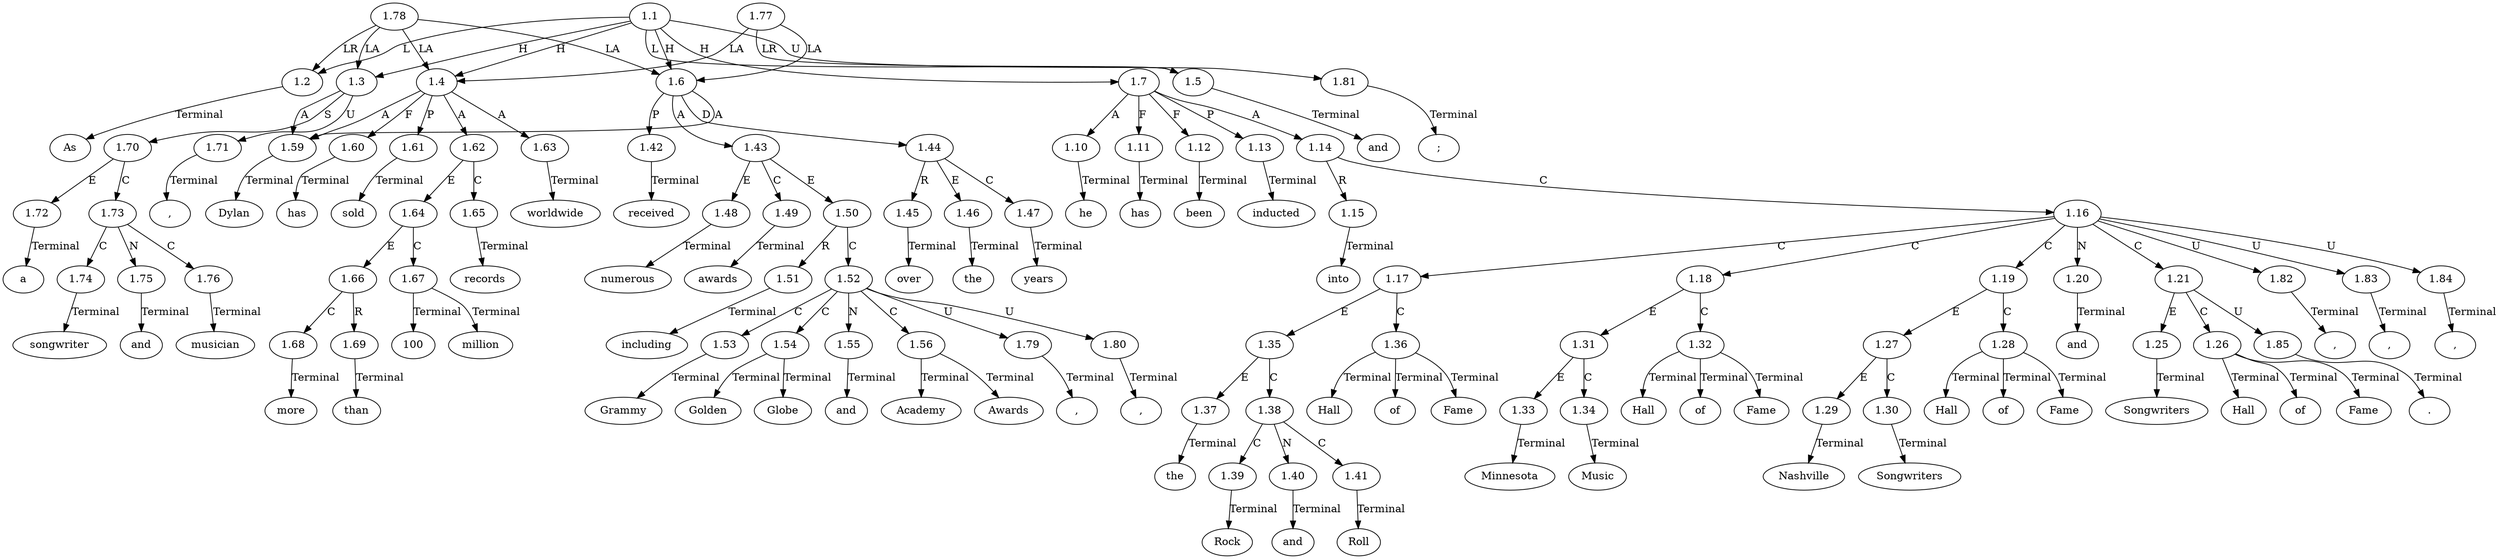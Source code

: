// Graph
digraph {
	0.1 [label=As ordering=out]
	0.10 [label=more ordering=out]
	0.11 [label=than ordering=out]
	0.12 [label=100 ordering=out]
	0.13 [label=million ordering=out]
	0.14 [label=records ordering=out]
	0.15 [label=worldwide ordering=out]
	0.16 [label=and ordering=out]
	0.17 [label=received ordering=out]
	0.18 [label=numerous ordering=out]
	0.19 [label=awards ordering=out]
	0.2 [label=a ordering=out]
	0.20 [label=over ordering=out]
	0.21 [label=the ordering=out]
	0.22 [label=years ordering=out]
	0.23 [label=including ordering=out]
	0.24 [label=Grammy ordering=out]
	0.25 [label="," ordering=out]
	0.26 [label=Golden ordering=out]
	0.27 [label=Globe ordering=out]
	0.28 [label="," ordering=out]
	0.29 [label=and ordering=out]
	0.3 [label=songwriter ordering=out]
	0.30 [label=Academy ordering=out]
	0.31 [label=Awards ordering=out]
	0.32 [label=";" ordering=out]
	0.33 [label=he ordering=out]
	0.34 [label=has ordering=out]
	0.35 [label=been ordering=out]
	0.36 [label=inducted ordering=out]
	0.37 [label=into ordering=out]
	0.38 [label=the ordering=out]
	0.39 [label=Rock ordering=out]
	0.4 [label=and ordering=out]
	0.40 [label=and ordering=out]
	0.41 [label=Roll ordering=out]
	0.42 [label=Hall ordering=out]
	0.43 [label=of ordering=out]
	0.44 [label=Fame ordering=out]
	0.45 [label="," ordering=out]
	0.46 [label=Minnesota ordering=out]
	0.47 [label=Music ordering=out]
	0.48 [label=Hall ordering=out]
	0.49 [label=of ordering=out]
	0.5 [label=musician ordering=out]
	0.50 [label=Fame ordering=out]
	0.51 [label="," ordering=out]
	0.52 [label=Nashville ordering=out]
	0.53 [label=Songwriters ordering=out]
	0.54 [label=Hall ordering=out]
	0.55 [label=of ordering=out]
	0.56 [label=Fame ordering=out]
	0.57 [label="," ordering=out]
	0.58 [label=and ordering=out]
	0.59 [label=Songwriters ordering=out]
	0.6 [label="," ordering=out]
	0.60 [label=Hall ordering=out]
	0.61 [label=of ordering=out]
	0.62 [label=Fame ordering=out]
	0.63 [label="." ordering=out]
	0.7 [label=Dylan ordering=out]
	0.8 [label=has ordering=out]
	0.9 [label=sold ordering=out]
	1.1 [label=1.1 ordering=out]
	1.2 [label=1.2 ordering=out]
	1.3 [label=1.3 ordering=out]
	1.4 [label=1.4 ordering=out]
	1.5 [label=1.5 ordering=out]
	1.6 [label=1.6 ordering=out]
	1.7 [label=1.7 ordering=out]
	1.10 [label=1.10 ordering=out]
	1.11 [label=1.11 ordering=out]
	1.12 [label=1.12 ordering=out]
	1.13 [label=1.13 ordering=out]
	1.14 [label=1.14 ordering=out]
	1.15 [label=1.15 ordering=out]
	1.16 [label=1.16 ordering=out]
	1.17 [label=1.17 ordering=out]
	1.18 [label=1.18 ordering=out]
	1.19 [label=1.19 ordering=out]
	1.20 [label=1.20 ordering=out]
	1.21 [label=1.21 ordering=out]
	1.25 [label=1.25 ordering=out]
	1.26 [label=1.26 ordering=out]
	1.27 [label=1.27 ordering=out]
	1.28 [label=1.28 ordering=out]
	1.29 [label=1.29 ordering=out]
	1.30 [label=1.30 ordering=out]
	1.31 [label=1.31 ordering=out]
	1.32 [label=1.32 ordering=out]
	1.33 [label=1.33 ordering=out]
	1.34 [label=1.34 ordering=out]
	1.35 [label=1.35 ordering=out]
	1.36 [label=1.36 ordering=out]
	1.37 [label=1.37 ordering=out]
	1.38 [label=1.38 ordering=out]
	1.39 [label=1.39 ordering=out]
	1.40 [label=1.40 ordering=out]
	1.41 [label=1.41 ordering=out]
	1.42 [label=1.42 ordering=out]
	1.43 [label=1.43 ordering=out]
	1.44 [label=1.44 ordering=out]
	1.45 [label=1.45 ordering=out]
	1.46 [label=1.46 ordering=out]
	1.47 [label=1.47 ordering=out]
	1.48 [label=1.48 ordering=out]
	1.49 [label=1.49 ordering=out]
	1.50 [label=1.50 ordering=out]
	1.51 [label=1.51 ordering=out]
	1.52 [label=1.52 ordering=out]
	1.53 [label=1.53 ordering=out]
	1.54 [label=1.54 ordering=out]
	1.55 [label=1.55 ordering=out]
	1.56 [label=1.56 ordering=out]
	1.59 [label=1.59 ordering=out]
	1.60 [label=1.60 ordering=out]
	1.61 [label=1.61 ordering=out]
	1.62 [label=1.62 ordering=out]
	1.63 [label=1.63 ordering=out]
	1.64 [label=1.64 ordering=out]
	1.65 [label=1.65 ordering=out]
	1.66 [label=1.66 ordering=out]
	1.67 [label=1.67 ordering=out]
	1.68 [label=1.68 ordering=out]
	1.69 [label=1.69 ordering=out]
	1.70 [label=1.70 ordering=out]
	1.71 [label=1.71 ordering=out]
	1.72 [label=1.72 ordering=out]
	1.73 [label=1.73 ordering=out]
	1.74 [label=1.74 ordering=out]
	1.75 [label=1.75 ordering=out]
	1.76 [label=1.76 ordering=out]
	1.77 [label=1.77 ordering=out]
	1.78 [label=1.78 ordering=out]
	1.79 [label=1.79 ordering=out]
	1.80 [label=1.80 ordering=out]
	1.81 [label=1.81 ordering=out]
	1.82 [label=1.82 ordering=out]
	1.83 [label=1.83 ordering=out]
	1.84 [label=1.84 ordering=out]
	1.85 [label=1.85 ordering=out]
	1.1 -> 1.2 [label=L ordering=out]
	1.1 -> 1.3 [label=H ordering=out]
	1.1 -> 1.4 [label=H ordering=out]
	1.1 -> 1.5 [label=L ordering=out]
	1.1 -> 1.6 [label=H ordering=out]
	1.1 -> 1.7 [label=H ordering=out]
	1.1 -> 1.81 [label=U ordering=out]
	1.2 -> 0.1 [label=Terminal ordering=out]
	1.3 -> 1.59 [label=A ordering=out]
	1.3 -> 1.70 [label=S ordering=out]
	1.3 -> 1.71 [label=U ordering=out]
	1.4 -> 1.59 [label=A ordering=out]
	1.4 -> 1.60 [label=F ordering=out]
	1.4 -> 1.61 [label=P ordering=out]
	1.4 -> 1.62 [label=A ordering=out]
	1.4 -> 1.63 [label=A ordering=out]
	1.5 -> 0.16 [label=Terminal ordering=out]
	1.6 -> 1.42 [label=P ordering=out]
	1.6 -> 1.43 [label=A ordering=out]
	1.6 -> 1.44 [label=D ordering=out]
	1.6 -> 1.59 [label=A ordering=out]
	1.7 -> 1.10 [label=A ordering=out]
	1.7 -> 1.11 [label=F ordering=out]
	1.7 -> 1.12 [label=F ordering=out]
	1.7 -> 1.13 [label=P ordering=out]
	1.7 -> 1.14 [label=A ordering=out]
	1.10 -> 0.33 [label=Terminal ordering=out]
	1.11 -> 0.34 [label=Terminal ordering=out]
	1.12 -> 0.35 [label=Terminal ordering=out]
	1.13 -> 0.36 [label=Terminal ordering=out]
	1.14 -> 1.15 [label=R ordering=out]
	1.14 -> 1.16 [label=C ordering=out]
	1.15 -> 0.37 [label=Terminal ordering=out]
	1.16 -> 1.17 [label=C ordering=out]
	1.16 -> 1.18 [label=C ordering=out]
	1.16 -> 1.19 [label=C ordering=out]
	1.16 -> 1.20 [label=N ordering=out]
	1.16 -> 1.21 [label=C ordering=out]
	1.16 -> 1.82 [label=U ordering=out]
	1.16 -> 1.83 [label=U ordering=out]
	1.16 -> 1.84 [label=U ordering=out]
	1.17 -> 1.35 [label=E ordering=out]
	1.17 -> 1.36 [label=C ordering=out]
	1.18 -> 1.31 [label=E ordering=out]
	1.18 -> 1.32 [label=C ordering=out]
	1.19 -> 1.27 [label=E ordering=out]
	1.19 -> 1.28 [label=C ordering=out]
	1.20 -> 0.58 [label=Terminal ordering=out]
	1.21 -> 1.25 [label=E ordering=out]
	1.21 -> 1.26 [label=C ordering=out]
	1.21 -> 1.85 [label=U ordering=out]
	1.25 -> 0.59 [label=Terminal ordering=out]
	1.26 -> 0.60 [label=Terminal ordering=out]
	1.26 -> 0.61 [label=Terminal ordering=out]
	1.26 -> 0.62 [label=Terminal ordering=out]
	1.27 -> 1.29 [label=E ordering=out]
	1.27 -> 1.30 [label=C ordering=out]
	1.28 -> 0.54 [label=Terminal ordering=out]
	1.28 -> 0.55 [label=Terminal ordering=out]
	1.28 -> 0.56 [label=Terminal ordering=out]
	1.29 -> 0.52 [label=Terminal ordering=out]
	1.30 -> 0.53 [label=Terminal ordering=out]
	1.31 -> 1.33 [label=E ordering=out]
	1.31 -> 1.34 [label=C ordering=out]
	1.32 -> 0.48 [label=Terminal ordering=out]
	1.32 -> 0.49 [label=Terminal ordering=out]
	1.32 -> 0.50 [label=Terminal ordering=out]
	1.33 -> 0.46 [label=Terminal ordering=out]
	1.34 -> 0.47 [label=Terminal ordering=out]
	1.35 -> 1.37 [label=E ordering=out]
	1.35 -> 1.38 [label=C ordering=out]
	1.36 -> 0.42 [label=Terminal ordering=out]
	1.36 -> 0.43 [label=Terminal ordering=out]
	1.36 -> 0.44 [label=Terminal ordering=out]
	1.37 -> 0.38 [label=Terminal ordering=out]
	1.38 -> 1.39 [label=C ordering=out]
	1.38 -> 1.40 [label=N ordering=out]
	1.38 -> 1.41 [label=C ordering=out]
	1.39 -> 0.39 [label=Terminal ordering=out]
	1.40 -> 0.40 [label=Terminal ordering=out]
	1.41 -> 0.41 [label=Terminal ordering=out]
	1.42 -> 0.17 [label=Terminal ordering=out]
	1.43 -> 1.48 [label=E ordering=out]
	1.43 -> 1.49 [label=C ordering=out]
	1.43 -> 1.50 [label=E ordering=out]
	1.44 -> 1.45 [label=R ordering=out]
	1.44 -> 1.46 [label=E ordering=out]
	1.44 -> 1.47 [label=C ordering=out]
	1.45 -> 0.20 [label=Terminal ordering=out]
	1.46 -> 0.21 [label=Terminal ordering=out]
	1.47 -> 0.22 [label=Terminal ordering=out]
	1.48 -> 0.18 [label=Terminal ordering=out]
	1.49 -> 0.19 [label=Terminal ordering=out]
	1.50 -> 1.51 [label=R ordering=out]
	1.50 -> 1.52 [label=C ordering=out]
	1.51 -> 0.23 [label=Terminal ordering=out]
	1.52 -> 1.53 [label=C ordering=out]
	1.52 -> 1.54 [label=C ordering=out]
	1.52 -> 1.55 [label=N ordering=out]
	1.52 -> 1.56 [label=C ordering=out]
	1.52 -> 1.79 [label=U ordering=out]
	1.52 -> 1.80 [label=U ordering=out]
	1.53 -> 0.24 [label=Terminal ordering=out]
	1.54 -> 0.26 [label=Terminal ordering=out]
	1.54 -> 0.27 [label=Terminal ordering=out]
	1.55 -> 0.29 [label=Terminal ordering=out]
	1.56 -> 0.30 [label=Terminal ordering=out]
	1.56 -> 0.31 [label=Terminal ordering=out]
	1.59 -> 0.7 [label=Terminal ordering=out]
	1.60 -> 0.8 [label=Terminal ordering=out]
	1.61 -> 0.9 [label=Terminal ordering=out]
	1.62 -> 1.64 [label=E ordering=out]
	1.62 -> 1.65 [label=C ordering=out]
	1.63 -> 0.15 [label=Terminal ordering=out]
	1.64 -> 1.66 [label=E ordering=out]
	1.64 -> 1.67 [label=C ordering=out]
	1.65 -> 0.14 [label=Terminal ordering=out]
	1.66 -> 1.68 [label=C ordering=out]
	1.66 -> 1.69 [label=R ordering=out]
	1.67 -> 0.12 [label=Terminal ordering=out]
	1.67 -> 0.13 [label=Terminal ordering=out]
	1.68 -> 0.10 [label=Terminal ordering=out]
	1.69 -> 0.11 [label=Terminal ordering=out]
	1.70 -> 1.72 [label=E ordering=out]
	1.70 -> 1.73 [label=C ordering=out]
	1.71 -> 0.6 [label=Terminal ordering=out]
	1.72 -> 0.2 [label=Terminal ordering=out]
	1.73 -> 1.74 [label=C ordering=out]
	1.73 -> 1.75 [label=N ordering=out]
	1.73 -> 1.76 [label=C ordering=out]
	1.74 -> 0.3 [label=Terminal ordering=out]
	1.75 -> 0.4 [label=Terminal ordering=out]
	1.76 -> 0.5 [label=Terminal ordering=out]
	1.77 -> 1.4 [label=LA ordering=out]
	1.77 -> 1.5 [label=LR ordering=out]
	1.77 -> 1.6 [label=LA ordering=out]
	1.78 -> 1.2 [label=LR ordering=out]
	1.78 -> 1.3 [label=LA ordering=out]
	1.78 -> 1.4 [label=LA ordering=out]
	1.78 -> 1.6 [label=LA ordering=out]
	1.79 -> 0.25 [label=Terminal ordering=out]
	1.80 -> 0.28 [label=Terminal ordering=out]
	1.81 -> 0.32 [label=Terminal ordering=out]
	1.82 -> 0.45 [label=Terminal ordering=out]
	1.83 -> 0.51 [label=Terminal ordering=out]
	1.84 -> 0.57 [label=Terminal ordering=out]
	1.85 -> 0.63 [label=Terminal ordering=out]
}
